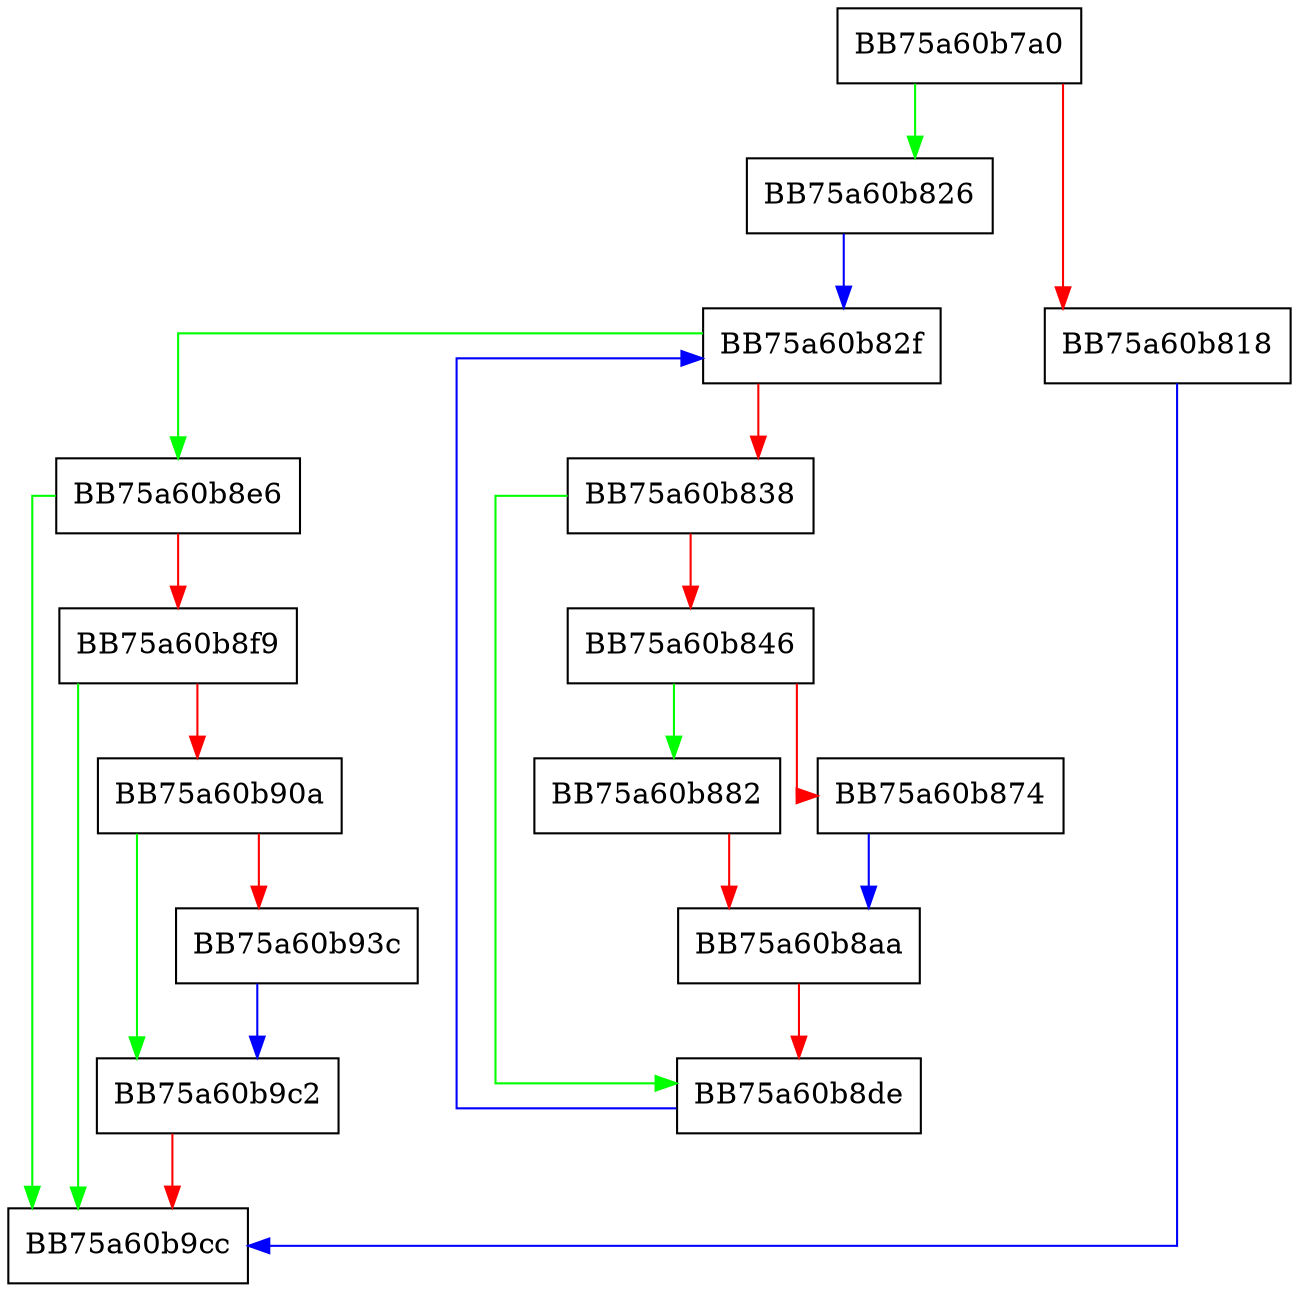 digraph PropagateAttributes {
  node [shape="box"];
  graph [splines=ortho];
  BB75a60b7a0 -> BB75a60b826 [color="green"];
  BB75a60b7a0 -> BB75a60b818 [color="red"];
  BB75a60b818 -> BB75a60b9cc [color="blue"];
  BB75a60b826 -> BB75a60b82f [color="blue"];
  BB75a60b82f -> BB75a60b8e6 [color="green"];
  BB75a60b82f -> BB75a60b838 [color="red"];
  BB75a60b838 -> BB75a60b8de [color="green"];
  BB75a60b838 -> BB75a60b846 [color="red"];
  BB75a60b846 -> BB75a60b882 [color="green"];
  BB75a60b846 -> BB75a60b874 [color="red"];
  BB75a60b874 -> BB75a60b8aa [color="blue"];
  BB75a60b882 -> BB75a60b8aa [color="red"];
  BB75a60b8aa -> BB75a60b8de [color="red"];
  BB75a60b8de -> BB75a60b82f [color="blue"];
  BB75a60b8e6 -> BB75a60b9cc [color="green"];
  BB75a60b8e6 -> BB75a60b8f9 [color="red"];
  BB75a60b8f9 -> BB75a60b9cc [color="green"];
  BB75a60b8f9 -> BB75a60b90a [color="red"];
  BB75a60b90a -> BB75a60b9c2 [color="green"];
  BB75a60b90a -> BB75a60b93c [color="red"];
  BB75a60b93c -> BB75a60b9c2 [color="blue"];
  BB75a60b9c2 -> BB75a60b9cc [color="red"];
}